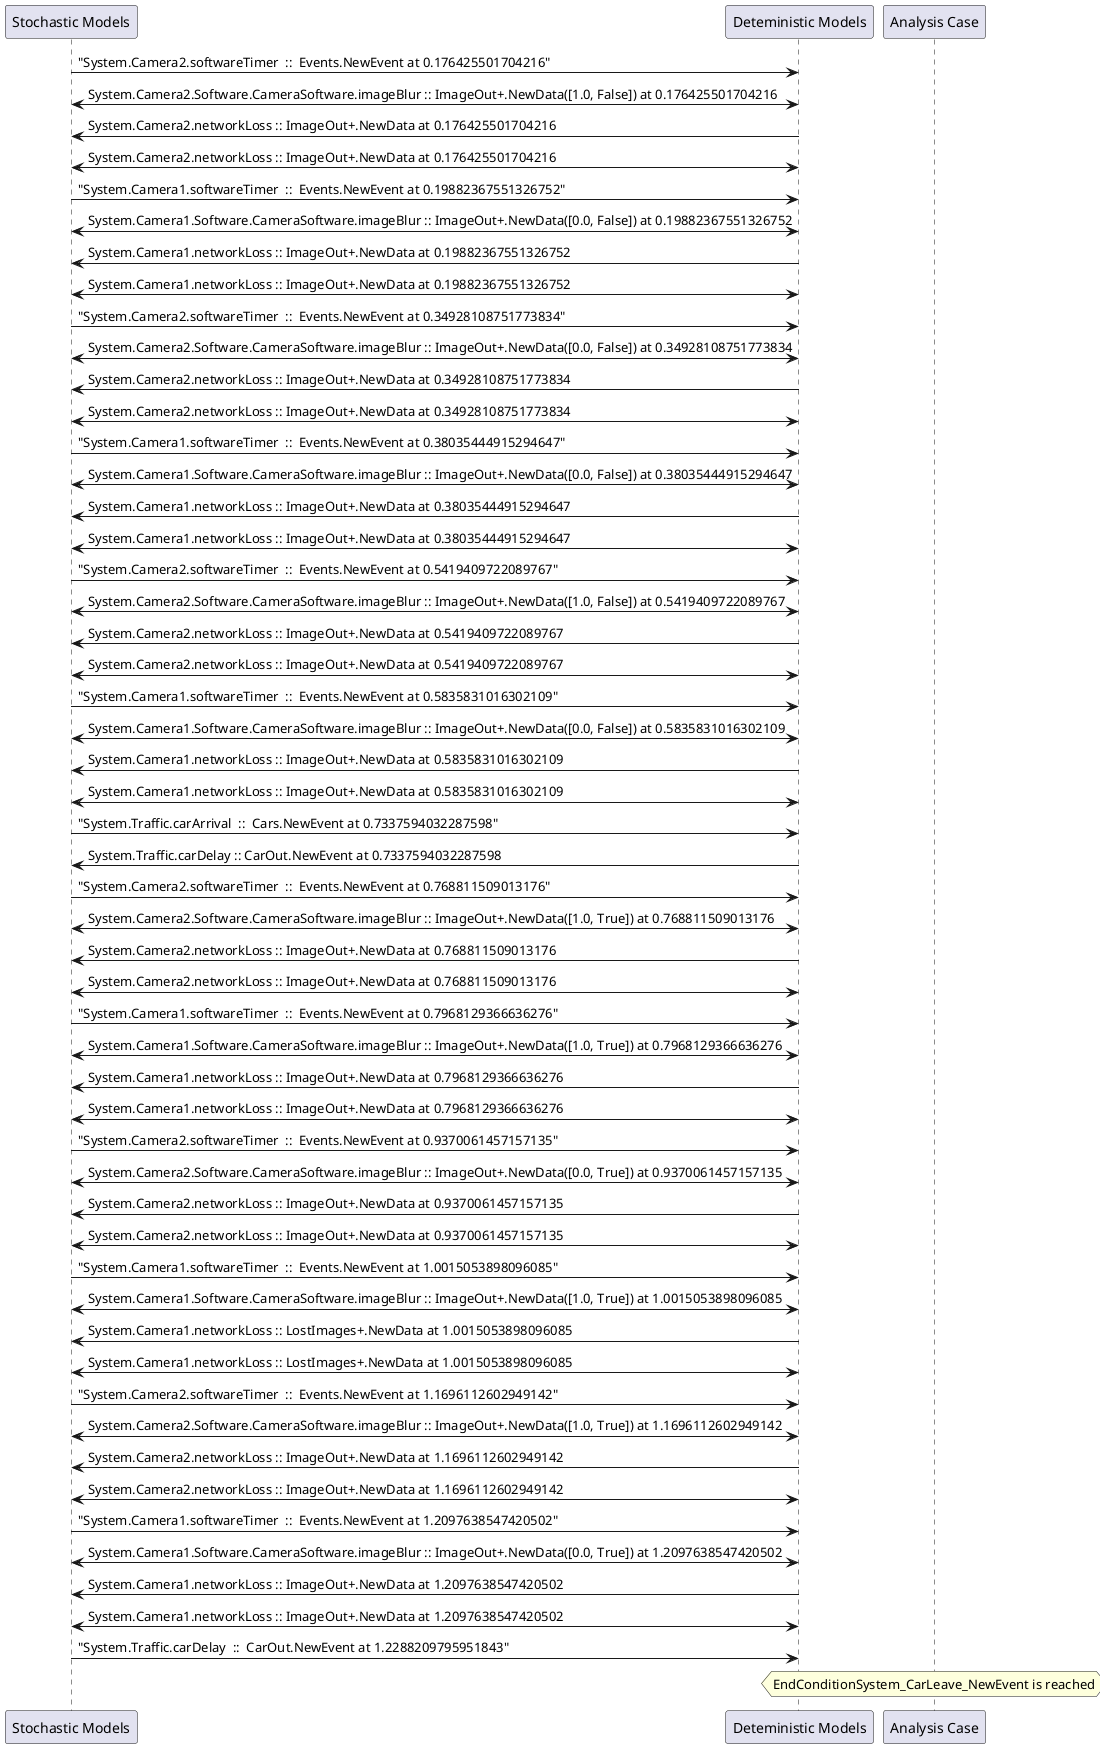 
	@startuml
	participant "Stochastic Models" as stochmodel
	participant "Deteministic Models" as detmodel
	participant "Analysis Case" as analysis
	{6921_stop} stochmodel -> detmodel : "System.Camera2.softwareTimer  ::  Events.NewEvent at 0.176425501704216"
detmodel <-> stochmodel : System.Camera2.Software.CameraSoftware.imageBlur :: ImageOut+.NewData([1.0, False]) at 0.176425501704216
detmodel -> stochmodel : System.Camera2.networkLoss :: ImageOut+.NewData at 0.176425501704216
detmodel <-> stochmodel : System.Camera2.networkLoss :: ImageOut+.NewData at 0.176425501704216
{6905_stop} stochmodel -> detmodel : "System.Camera1.softwareTimer  ::  Events.NewEvent at 0.19882367551326752"
detmodel <-> stochmodel : System.Camera1.Software.CameraSoftware.imageBlur :: ImageOut+.NewData([0.0, False]) at 0.19882367551326752
detmodel -> stochmodel : System.Camera1.networkLoss :: ImageOut+.NewData at 0.19882367551326752
detmodel <-> stochmodel : System.Camera1.networkLoss :: ImageOut+.NewData at 0.19882367551326752
{6922_stop} stochmodel -> detmodel : "System.Camera2.softwareTimer  ::  Events.NewEvent at 0.34928108751773834"
detmodel <-> stochmodel : System.Camera2.Software.CameraSoftware.imageBlur :: ImageOut+.NewData([0.0, False]) at 0.34928108751773834
detmodel -> stochmodel : System.Camera2.networkLoss :: ImageOut+.NewData at 0.34928108751773834
detmodel <-> stochmodel : System.Camera2.networkLoss :: ImageOut+.NewData at 0.34928108751773834
{6906_stop} stochmodel -> detmodel : "System.Camera1.softwareTimer  ::  Events.NewEvent at 0.38035444915294647"
detmodel <-> stochmodel : System.Camera1.Software.CameraSoftware.imageBlur :: ImageOut+.NewData([0.0, False]) at 0.38035444915294647
detmodel -> stochmodel : System.Camera1.networkLoss :: ImageOut+.NewData at 0.38035444915294647
detmodel <-> stochmodel : System.Camera1.networkLoss :: ImageOut+.NewData at 0.38035444915294647
{6923_stop} stochmodel -> detmodel : "System.Camera2.softwareTimer  ::  Events.NewEvent at 0.5419409722089767"
detmodel <-> stochmodel : System.Camera2.Software.CameraSoftware.imageBlur :: ImageOut+.NewData([1.0, False]) at 0.5419409722089767
detmodel -> stochmodel : System.Camera2.networkLoss :: ImageOut+.NewData at 0.5419409722089767
detmodel <-> stochmodel : System.Camera2.networkLoss :: ImageOut+.NewData at 0.5419409722089767
{6907_stop} stochmodel -> detmodel : "System.Camera1.softwareTimer  ::  Events.NewEvent at 0.5835831016302109"
detmodel <-> stochmodel : System.Camera1.Software.CameraSoftware.imageBlur :: ImageOut+.NewData([0.0, False]) at 0.5835831016302109
detmodel -> stochmodel : System.Camera1.networkLoss :: ImageOut+.NewData at 0.5835831016302109
detmodel <-> stochmodel : System.Camera1.networkLoss :: ImageOut+.NewData at 0.5835831016302109
{6937_stop} stochmodel -> detmodel : "System.Traffic.carArrival  ::  Cars.NewEvent at 0.7337594032287598"
{6943_start} detmodel -> stochmodel : System.Traffic.carDelay :: CarOut.NewEvent at 0.7337594032287598
{6924_stop} stochmodel -> detmodel : "System.Camera2.softwareTimer  ::  Events.NewEvent at 0.768811509013176"
detmodel <-> stochmodel : System.Camera2.Software.CameraSoftware.imageBlur :: ImageOut+.NewData([1.0, True]) at 0.768811509013176
detmodel -> stochmodel : System.Camera2.networkLoss :: ImageOut+.NewData at 0.768811509013176
detmodel <-> stochmodel : System.Camera2.networkLoss :: ImageOut+.NewData at 0.768811509013176
{6908_stop} stochmodel -> detmodel : "System.Camera1.softwareTimer  ::  Events.NewEvent at 0.7968129366636276"
detmodel <-> stochmodel : System.Camera1.Software.CameraSoftware.imageBlur :: ImageOut+.NewData([1.0, True]) at 0.7968129366636276
detmodel -> stochmodel : System.Camera1.networkLoss :: ImageOut+.NewData at 0.7968129366636276
detmodel <-> stochmodel : System.Camera1.networkLoss :: ImageOut+.NewData at 0.7968129366636276
{6925_stop} stochmodel -> detmodel : "System.Camera2.softwareTimer  ::  Events.NewEvent at 0.9370061457157135"
detmodel <-> stochmodel : System.Camera2.Software.CameraSoftware.imageBlur :: ImageOut+.NewData([0.0, True]) at 0.9370061457157135
detmodel -> stochmodel : System.Camera2.networkLoss :: ImageOut+.NewData at 0.9370061457157135
detmodel <-> stochmodel : System.Camera2.networkLoss :: ImageOut+.NewData at 0.9370061457157135
{6909_stop} stochmodel -> detmodel : "System.Camera1.softwareTimer  ::  Events.NewEvent at 1.0015053898096085"
detmodel <-> stochmodel : System.Camera1.Software.CameraSoftware.imageBlur :: ImageOut+.NewData([1.0, True]) at 1.0015053898096085
detmodel -> stochmodel : System.Camera1.networkLoss :: LostImages+.NewData at 1.0015053898096085
detmodel <-> stochmodel : System.Camera1.networkLoss :: LostImages+.NewData at 1.0015053898096085
{6926_stop} stochmodel -> detmodel : "System.Camera2.softwareTimer  ::  Events.NewEvent at 1.1696112602949142"
detmodel <-> stochmodel : System.Camera2.Software.CameraSoftware.imageBlur :: ImageOut+.NewData([1.0, True]) at 1.1696112602949142
detmodel -> stochmodel : System.Camera2.networkLoss :: ImageOut+.NewData at 1.1696112602949142
detmodel <-> stochmodel : System.Camera2.networkLoss :: ImageOut+.NewData at 1.1696112602949142
{6910_stop} stochmodel -> detmodel : "System.Camera1.softwareTimer  ::  Events.NewEvent at 1.2097638547420502"
detmodel <-> stochmodel : System.Camera1.Software.CameraSoftware.imageBlur :: ImageOut+.NewData([0.0, True]) at 1.2097638547420502
detmodel -> stochmodel : System.Camera1.networkLoss :: ImageOut+.NewData at 1.2097638547420502
detmodel <-> stochmodel : System.Camera1.networkLoss :: ImageOut+.NewData at 1.2097638547420502
{6943_stop} stochmodel -> detmodel : "System.Traffic.carDelay  ::  CarOut.NewEvent at 1.2288209795951843"
{6943_start} <-> {6943_stop} : delay
hnote over analysis 
EndConditionSystem_CarLeave_NewEvent is reached
endnote
@enduml